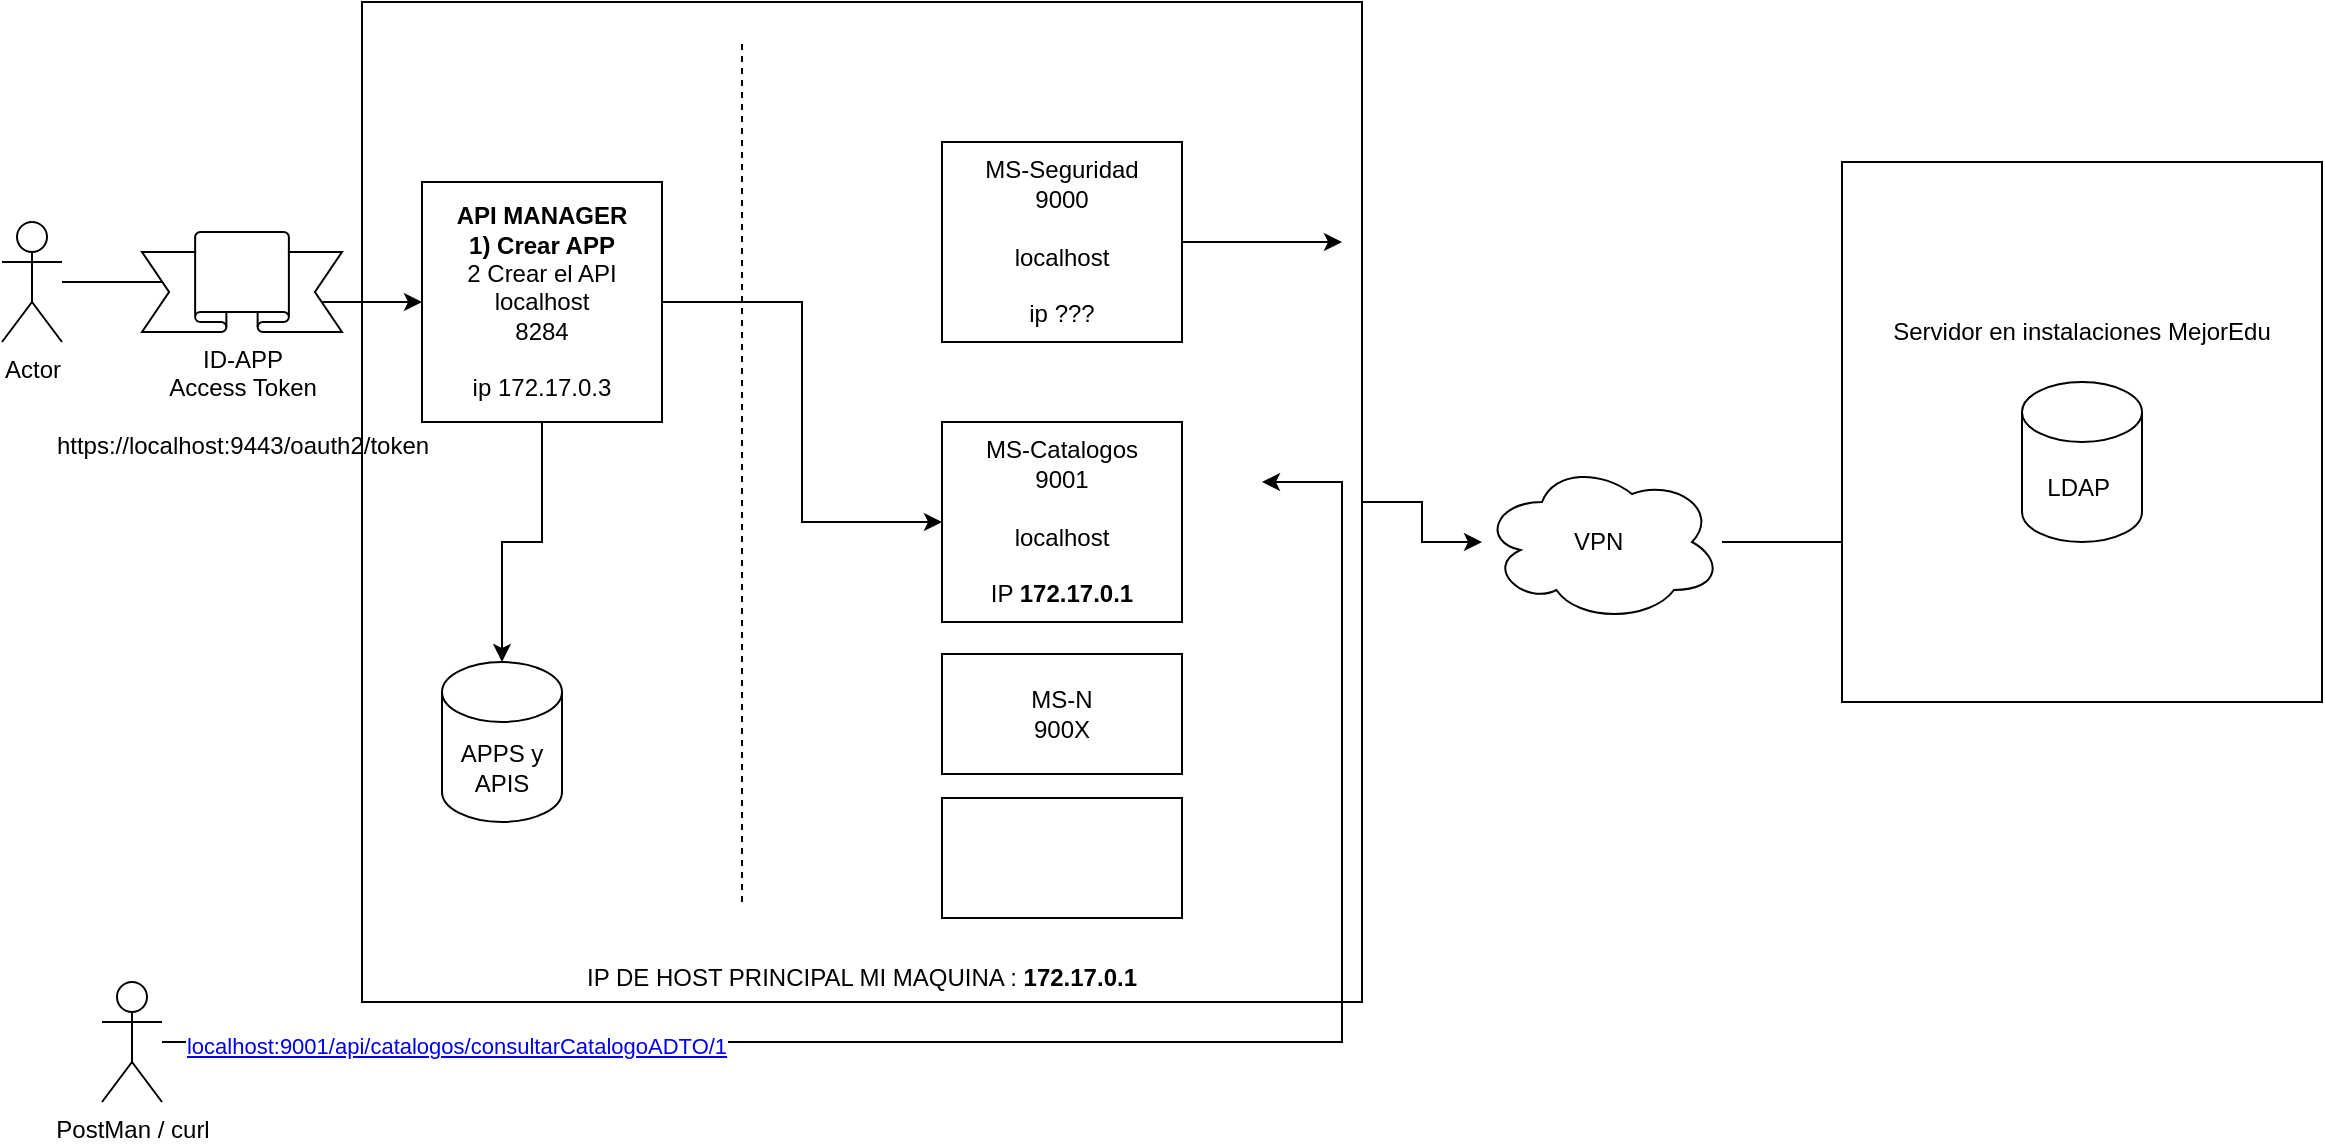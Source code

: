 <mxfile version="21.6.1" type="device">
  <diagram name="Página-1" id="aeDS-o4iHovAjv2XTkkA">
    <mxGraphModel dx="1104" dy="556" grid="1" gridSize="10" guides="1" tooltips="1" connect="1" arrows="1" fold="1" page="1" pageScale="1" pageWidth="827" pageHeight="1169" math="0" shadow="0">
      <root>
        <mxCell id="0" />
        <mxCell id="1" parent="0" />
        <mxCell id="YLA7A88n2jKZdbrA10O5-20" value="&lt;br&gt;&lt;br&gt;&lt;br&gt;&lt;br&gt;&lt;br&gt;&lt;br&gt;&lt;br&gt;&lt;br&gt;&lt;br&gt;&lt;br&gt;&lt;br&gt;&lt;br&gt;&lt;br&gt;&lt;br&gt;&lt;br&gt;&lt;br&gt;&lt;br&gt;&lt;br&gt;&lt;br&gt;&lt;br&gt;&lt;br&gt;&lt;br&gt;&lt;br&gt;&lt;br&gt;&lt;br&gt;&lt;br&gt;&lt;br&gt;&lt;br&gt;&lt;br&gt;&lt;br&gt;&lt;br&gt;&lt;br&gt;&lt;br&gt;IP DE HOST PRINCIPAL MI MAQUINA :&amp;nbsp;&lt;b&gt;172.17.0.1&lt;/b&gt;" style="whiteSpace=wrap;html=1;aspect=fixed;" vertex="1" parent="1">
          <mxGeometry x="250" width="500" height="500" as="geometry" />
        </mxCell>
        <mxCell id="YLA7A88n2jKZdbrA10O5-9" style="edgeStyle=orthogonalEdgeStyle;rounded=0;orthogonalLoop=1;jettySize=auto;html=1;" edge="1" parent="1" source="YLA7A88n2jKZdbrA10O5-1" target="YLA7A88n2jKZdbrA10O5-2">
          <mxGeometry relative="1" as="geometry" />
        </mxCell>
        <mxCell id="YLA7A88n2jKZdbrA10O5-1" value="Actor" style="shape=umlActor;verticalLabelPosition=bottom;verticalAlign=top;html=1;outlineConnect=0;" vertex="1" parent="1">
          <mxGeometry x="70" y="110" width="30" height="60" as="geometry" />
        </mxCell>
        <mxCell id="YLA7A88n2jKZdbrA10O5-10" style="edgeStyle=orthogonalEdgeStyle;rounded=0;orthogonalLoop=1;jettySize=auto;html=1;" edge="1" parent="1" source="YLA7A88n2jKZdbrA10O5-2" target="YLA7A88n2jKZdbrA10O5-3">
          <mxGeometry relative="1" as="geometry" />
        </mxCell>
        <mxCell id="YLA7A88n2jKZdbrA10O5-13" style="edgeStyle=orthogonalEdgeStyle;rounded=0;orthogonalLoop=1;jettySize=auto;html=1;entryX=0;entryY=0.5;entryDx=0;entryDy=0;" edge="1" parent="1" source="YLA7A88n2jKZdbrA10O5-2" target="YLA7A88n2jKZdbrA10O5-6">
          <mxGeometry relative="1" as="geometry" />
        </mxCell>
        <mxCell id="YLA7A88n2jKZdbrA10O5-3" value="APPS y APIS" style="shape=cylinder3;whiteSpace=wrap;html=1;boundedLbl=1;backgroundOutline=1;size=15;" vertex="1" parent="1">
          <mxGeometry x="290" y="330" width="60" height="80" as="geometry" />
        </mxCell>
        <mxCell id="YLA7A88n2jKZdbrA10O5-4" value="" style="endArrow=none;dashed=1;html=1;rounded=0;" edge="1" parent="1">
          <mxGeometry width="50" height="50" relative="1" as="geometry">
            <mxPoint x="440" y="450" as="sourcePoint" />
            <mxPoint x="440" y="20" as="targetPoint" />
          </mxGeometry>
        </mxCell>
        <mxCell id="YLA7A88n2jKZdbrA10O5-29" value="" style="edgeStyle=orthogonalEdgeStyle;rounded=0;orthogonalLoop=1;jettySize=auto;html=1;" edge="1" parent="1" source="YLA7A88n2jKZdbrA10O5-5">
          <mxGeometry relative="1" as="geometry">
            <mxPoint x="740" y="120" as="targetPoint" />
          </mxGeometry>
        </mxCell>
        <mxCell id="YLA7A88n2jKZdbrA10O5-5" value="MS-Seguridad&lt;br&gt;9000&lt;br&gt;&lt;br&gt;localhost&lt;br&gt;&lt;br&gt;ip ???" style="rounded=0;whiteSpace=wrap;html=1;" vertex="1" parent="1">
          <mxGeometry x="540" y="70" width="120" height="100" as="geometry" />
        </mxCell>
        <mxCell id="YLA7A88n2jKZdbrA10O5-6" value="MS-Catalogos&lt;br&gt;9001&lt;br&gt;&lt;br&gt;localhost&lt;br&gt;&lt;br&gt;IP &lt;b&gt;172.17.0.1&lt;/b&gt;" style="rounded=0;whiteSpace=wrap;html=1;" vertex="1" parent="1">
          <mxGeometry x="540" y="210" width="120" height="100" as="geometry" />
        </mxCell>
        <mxCell id="YLA7A88n2jKZdbrA10O5-7" value="MS-N&lt;br&gt;900X" style="rounded=0;whiteSpace=wrap;html=1;" vertex="1" parent="1">
          <mxGeometry x="540" y="326" width="120" height="60" as="geometry" />
        </mxCell>
        <mxCell id="YLA7A88n2jKZdbrA10O5-8" value="" style="rounded=0;whiteSpace=wrap;html=1;" vertex="1" parent="1">
          <mxGeometry x="540" y="398" width="120" height="60" as="geometry" />
        </mxCell>
        <mxCell id="YLA7A88n2jKZdbrA10O5-14" value="ID-APP&lt;br&gt;Access Token&lt;br&gt;&lt;br&gt;https://localhost:9443/oauth2/token" style="verticalLabelPosition=bottom;verticalAlign=top;html=1;shape=mxgraph.basic.banner" vertex="1" parent="1">
          <mxGeometry x="140" y="115" width="100" height="50" as="geometry" />
        </mxCell>
        <mxCell id="YLA7A88n2jKZdbrA10O5-18" style="edgeStyle=orthogonalEdgeStyle;rounded=0;orthogonalLoop=1;jettySize=auto;html=1;" edge="1" parent="1" source="YLA7A88n2jKZdbrA10O5-17">
          <mxGeometry relative="1" as="geometry">
            <mxPoint x="700" y="240" as="targetPoint" />
            <Array as="points">
              <mxPoint x="740" y="520" />
              <mxPoint x="740" y="240" />
            </Array>
          </mxGeometry>
        </mxCell>
        <mxCell id="YLA7A88n2jKZdbrA10O5-19" value="&lt;a href=&quot;http://localhost:9001/api/catalogos/consultarCatalogoADTO/1&quot;&gt;localhost:9001/api/catalogos/consultarCatalogoADTO/1&lt;/a&gt;" style="edgeLabel;html=1;align=center;verticalAlign=middle;resizable=0;points=[];" vertex="1" connectable="0" parent="YLA7A88n2jKZdbrA10O5-18">
          <mxGeometry x="-0.677" y="-2" relative="1" as="geometry">
            <mxPoint as="offset" />
          </mxGeometry>
        </mxCell>
        <mxCell id="YLA7A88n2jKZdbrA10O5-17" value="PostMan / curl" style="shape=umlActor;verticalLabelPosition=bottom;verticalAlign=top;html=1;outlineConnect=0;" vertex="1" parent="1">
          <mxGeometry x="120" y="490" width="30" height="60" as="geometry" />
        </mxCell>
        <mxCell id="YLA7A88n2jKZdbrA10O5-2" value="&lt;b&gt;API MANAGER&lt;br&gt;1) Crear APP&lt;/b&gt;&lt;br&gt;2 Crear el API&lt;br&gt;localhost&lt;br&gt;8284&lt;br&gt;&lt;br&gt;ip&amp;nbsp;172.17.0.3" style="whiteSpace=wrap;html=1;aspect=fixed;" vertex="1" parent="1">
          <mxGeometry x="280" y="90" width="120" height="120" as="geometry" />
        </mxCell>
        <mxCell id="YLA7A88n2jKZdbrA10O5-26" value="" style="edgeStyle=orthogonalEdgeStyle;rounded=0;orthogonalLoop=1;jettySize=auto;html=1;" edge="1" parent="1" source="YLA7A88n2jKZdbrA10O5-22" target="YLA7A88n2jKZdbrA10O5-25">
          <mxGeometry relative="1" as="geometry" />
        </mxCell>
        <mxCell id="YLA7A88n2jKZdbrA10O5-27" value="" style="edgeStyle=orthogonalEdgeStyle;rounded=0;orthogonalLoop=1;jettySize=auto;html=1;" edge="1" parent="1" source="YLA7A88n2jKZdbrA10O5-20" target="YLA7A88n2jKZdbrA10O5-22">
          <mxGeometry relative="1" as="geometry">
            <mxPoint x="800" y="220" as="sourcePoint" />
          </mxGeometry>
        </mxCell>
        <mxCell id="YLA7A88n2jKZdbrA10O5-22" value="VPN&amp;nbsp;" style="ellipse;shape=cloud;whiteSpace=wrap;html=1;" vertex="1" parent="1">
          <mxGeometry x="810" y="230" width="120" height="80" as="geometry" />
        </mxCell>
        <mxCell id="YLA7A88n2jKZdbrA10O5-23" value="Servidor en instalaciones MejorEdu&lt;br&gt;&lt;br&gt;&lt;br&gt;&lt;br&gt;&lt;br&gt;&lt;br&gt;&lt;br&gt;&lt;br&gt;" style="rounded=0;whiteSpace=wrap;html=1;" vertex="1" parent="1">
          <mxGeometry x="990" y="80" width="240" height="270" as="geometry" />
        </mxCell>
        <mxCell id="YLA7A88n2jKZdbrA10O5-25" value="LDAP&amp;nbsp;" style="shape=cylinder3;whiteSpace=wrap;html=1;boundedLbl=1;backgroundOutline=1;size=15;" vertex="1" parent="1">
          <mxGeometry x="1080" y="190" width="60" height="80" as="geometry" />
        </mxCell>
      </root>
    </mxGraphModel>
  </diagram>
</mxfile>
